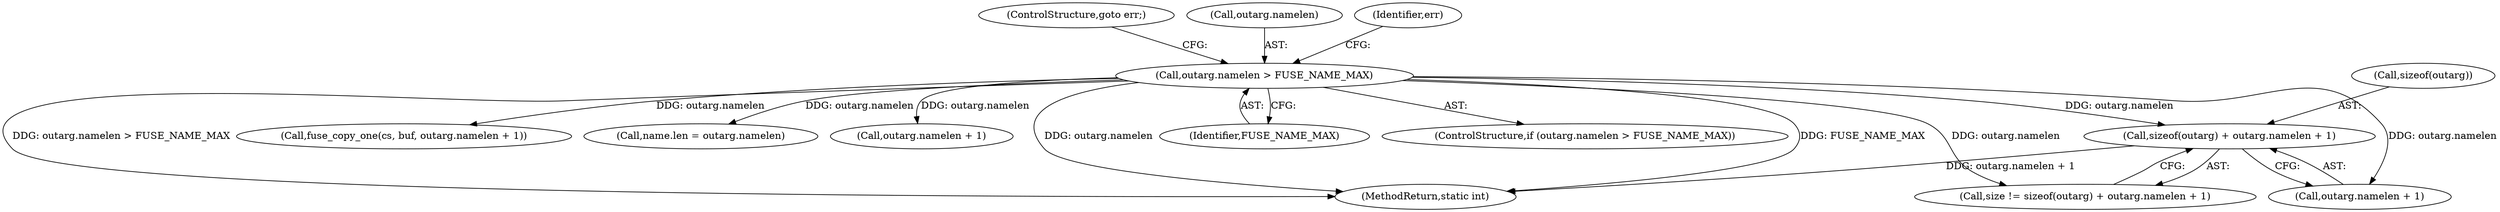 digraph "0_linux_c2183d1e9b3f313dd8ba2b1b0197c8d9fb86a7ae@API" {
"1000163" [label="(Call,sizeof(outarg) + outarg.namelen + 1)"];
"1000150" [label="(Call,outarg.namelen > FUSE_NAME_MAX)"];
"1000186" [label="(Call,fuse_copy_one(cs, buf, outarg.namelen + 1))"];
"1000257" [label="(MethodReturn,static int)"];
"1000150" [label="(Call,outarg.namelen > FUSE_NAME_MAX)"];
"1000177" [label="(Call,name.len = outarg.namelen)"];
"1000189" [label="(Call,outarg.namelen + 1)"];
"1000166" [label="(Call,outarg.namelen + 1)"];
"1000155" [label="(ControlStructure,goto err;)"];
"1000164" [label="(Call,sizeof(outarg))"];
"1000154" [label="(Identifier,FUSE_NAME_MAX)"];
"1000149" [label="(ControlStructure,if (outarg.namelen > FUSE_NAME_MAX))"];
"1000161" [label="(Call,size != sizeof(outarg) + outarg.namelen + 1)"];
"1000163" [label="(Call,sizeof(outarg) + outarg.namelen + 1)"];
"1000151" [label="(Call,outarg.namelen)"];
"1000157" [label="(Identifier,err)"];
"1000163" -> "1000161"  [label="AST: "];
"1000163" -> "1000166"  [label="CFG: "];
"1000164" -> "1000163"  [label="AST: "];
"1000166" -> "1000163"  [label="AST: "];
"1000161" -> "1000163"  [label="CFG: "];
"1000163" -> "1000257"  [label="DDG: outarg.namelen + 1"];
"1000150" -> "1000163"  [label="DDG: outarg.namelen"];
"1000150" -> "1000149"  [label="AST: "];
"1000150" -> "1000154"  [label="CFG: "];
"1000151" -> "1000150"  [label="AST: "];
"1000154" -> "1000150"  [label="AST: "];
"1000155" -> "1000150"  [label="CFG: "];
"1000157" -> "1000150"  [label="CFG: "];
"1000150" -> "1000257"  [label="DDG: FUSE_NAME_MAX"];
"1000150" -> "1000257"  [label="DDG: outarg.namelen"];
"1000150" -> "1000257"  [label="DDG: outarg.namelen > FUSE_NAME_MAX"];
"1000150" -> "1000161"  [label="DDG: outarg.namelen"];
"1000150" -> "1000166"  [label="DDG: outarg.namelen"];
"1000150" -> "1000177"  [label="DDG: outarg.namelen"];
"1000150" -> "1000186"  [label="DDG: outarg.namelen"];
"1000150" -> "1000189"  [label="DDG: outarg.namelen"];
}
